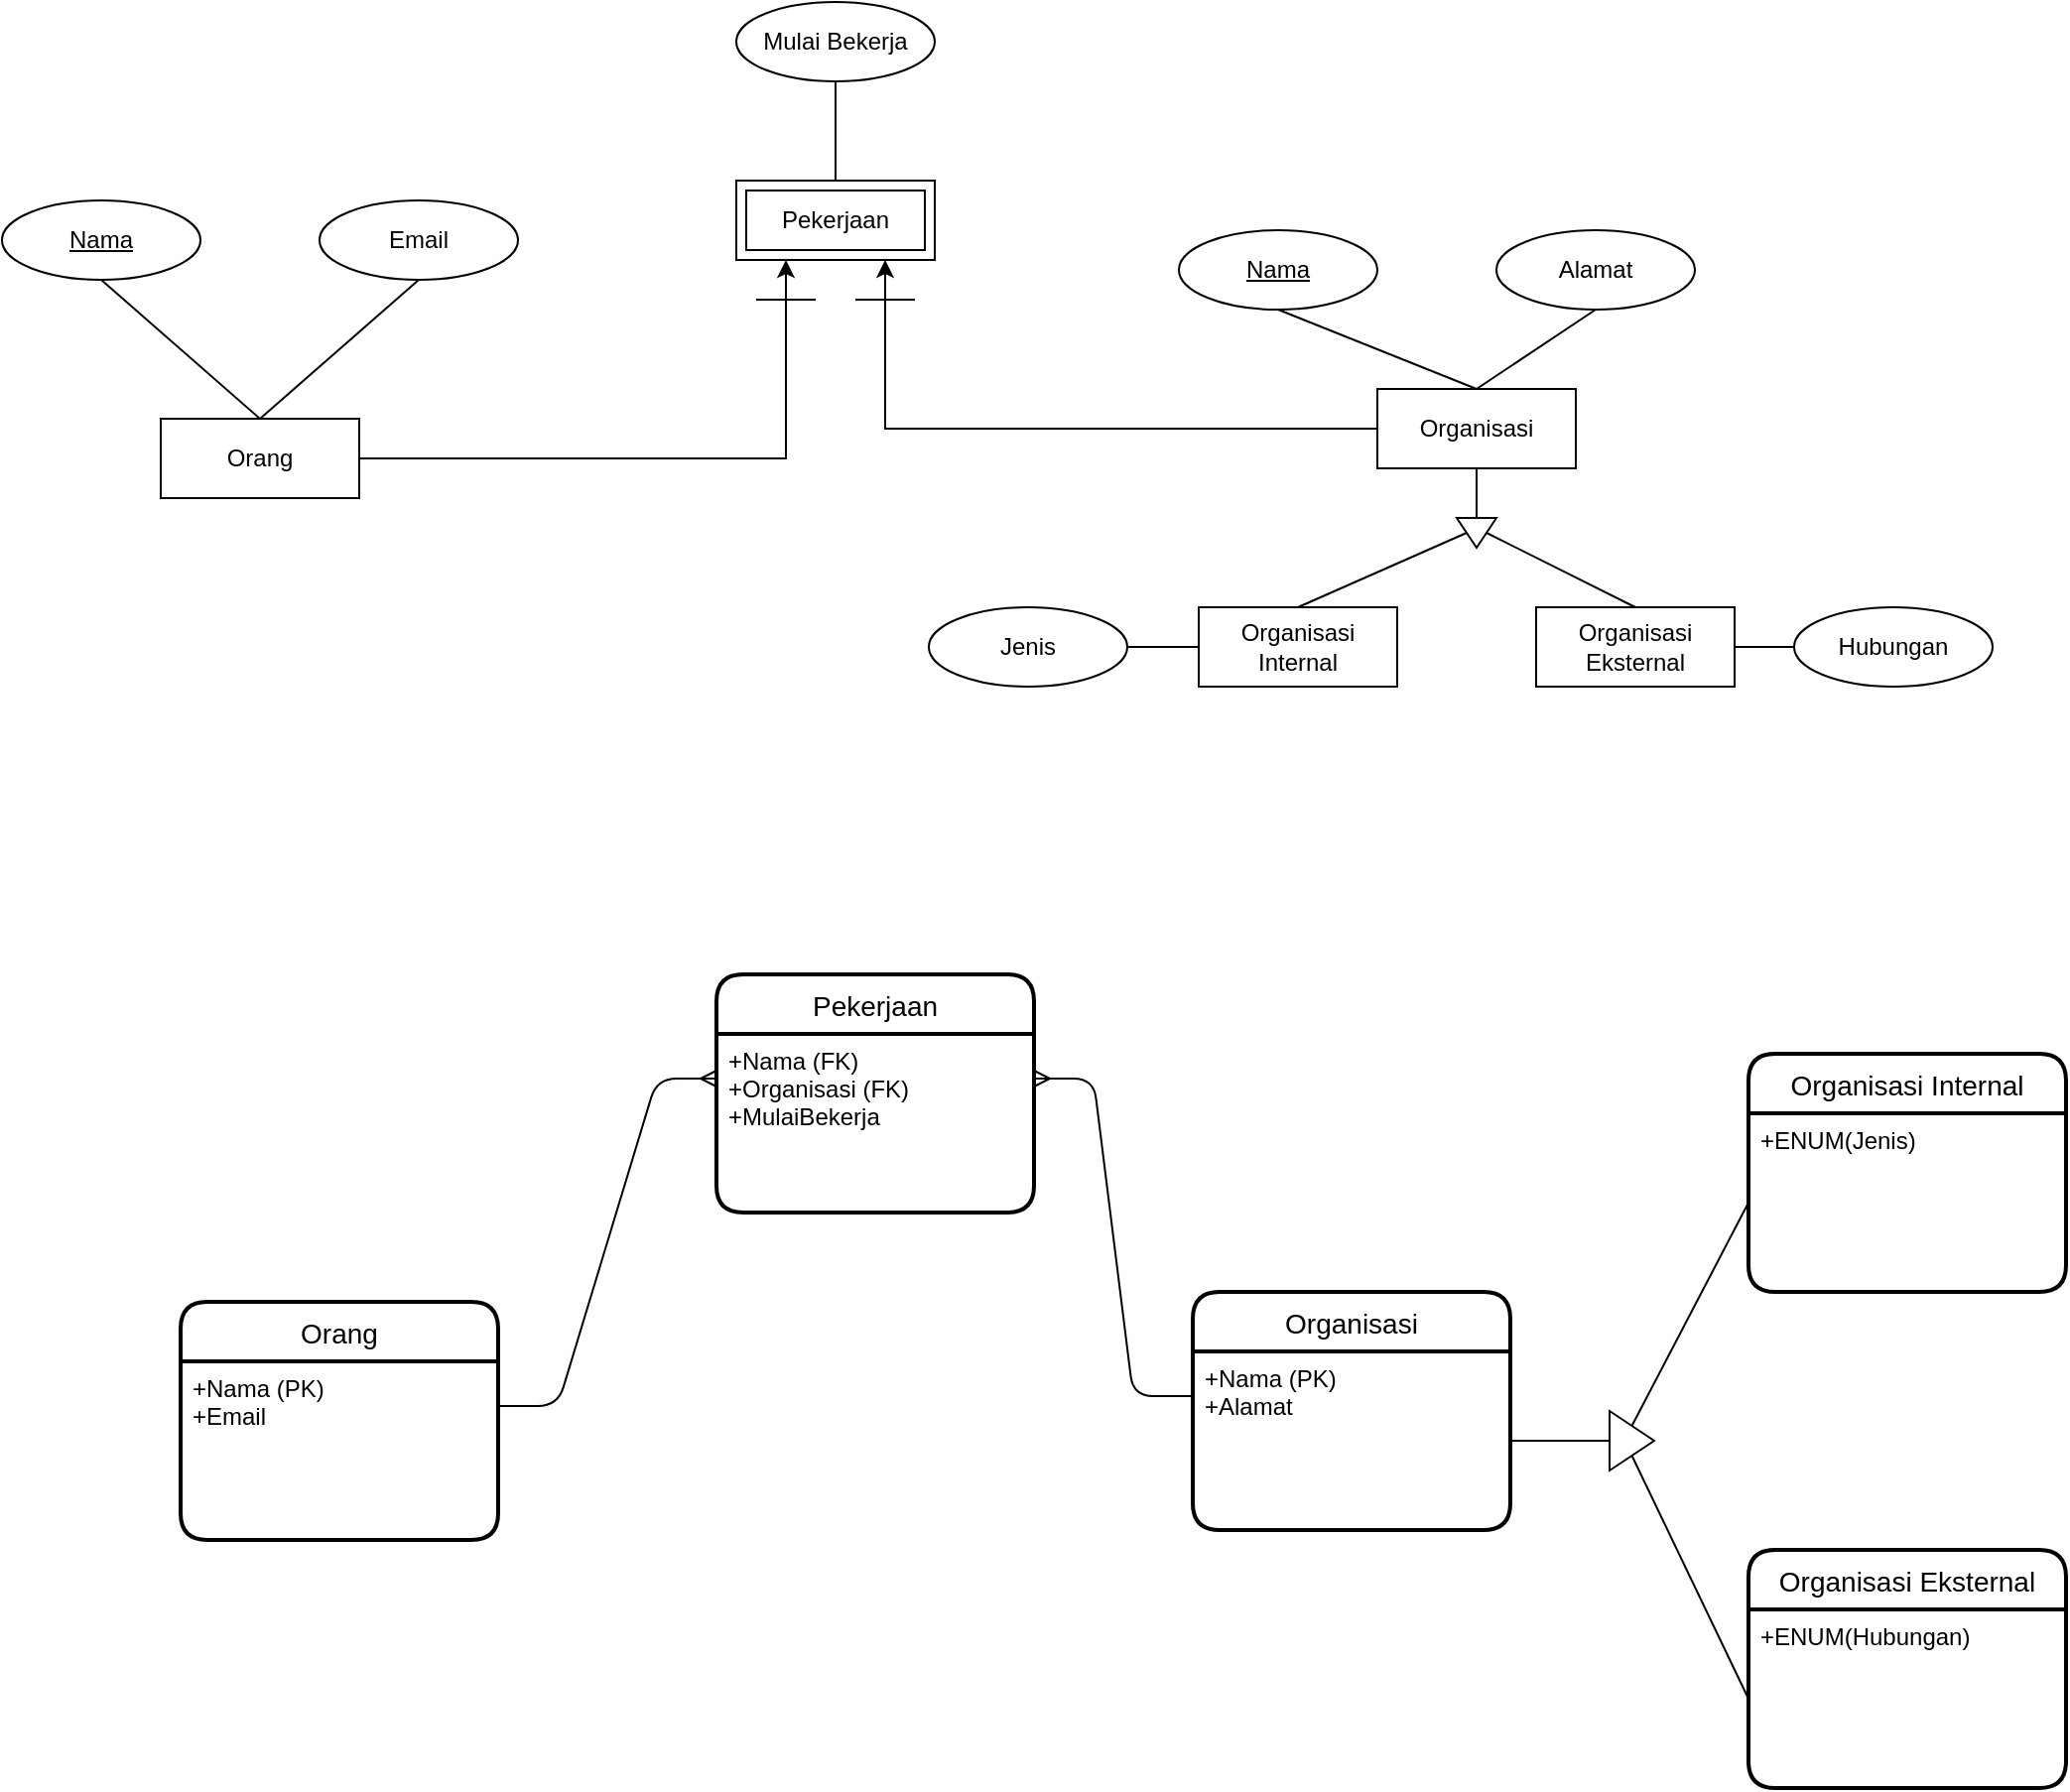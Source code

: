 <mxfile version="14.9.7" type="device"><diagram id="X37u4ts_J1gX1b_8K3LP" name="Page-1"><mxGraphModel dx="1351" dy="803" grid="1" gridSize="10" guides="1" tooltips="1" connect="1" arrows="1" fold="1" page="1" pageScale="1" pageWidth="827" pageHeight="1169" math="0" shadow="0"><root><mxCell id="0"/><mxCell id="1" parent="0"/><mxCell id="GA1Hi41uGtrIt4ZRl7f7-32" value="" style="group" vertex="1" connectable="0" parent="1"><mxGeometry y="100" width="1003" height="345" as="geometry"/></mxCell><mxCell id="GA1Hi41uGtrIt4ZRl7f7-1" value="Orang" style="whiteSpace=wrap;html=1;align=center;" vertex="1" parent="GA1Hi41uGtrIt4ZRl7f7-32"><mxGeometry x="80" y="210" width="100" height="40" as="geometry"/></mxCell><mxCell id="GA1Hi41uGtrIt4ZRl7f7-2" value="&lt;u&gt;Nama&lt;/u&gt;" style="ellipse;whiteSpace=wrap;html=1;align=center;" vertex="1" parent="GA1Hi41uGtrIt4ZRl7f7-32"><mxGeometry y="100" width="100" height="40" as="geometry"/></mxCell><mxCell id="GA1Hi41uGtrIt4ZRl7f7-3" value="Email" style="ellipse;whiteSpace=wrap;html=1;align=center;" vertex="1" parent="GA1Hi41uGtrIt4ZRl7f7-32"><mxGeometry x="160" y="100" width="100" height="40" as="geometry"/></mxCell><mxCell id="GA1Hi41uGtrIt4ZRl7f7-5" value="" style="endArrow=none;html=1;exitX=0.5;exitY=0;exitDx=0;exitDy=0;" edge="1" parent="GA1Hi41uGtrIt4ZRl7f7-32" source="GA1Hi41uGtrIt4ZRl7f7-1"><mxGeometry width="50" height="50" relative="1" as="geometry"><mxPoint y="190" as="sourcePoint"/><mxPoint x="50" y="140" as="targetPoint"/></mxGeometry></mxCell><mxCell id="GA1Hi41uGtrIt4ZRl7f7-6" value="" style="endArrow=none;html=1;exitX=0.5;exitY=0;exitDx=0;exitDy=0;entryX=0.5;entryY=1;entryDx=0;entryDy=0;" edge="1" parent="GA1Hi41uGtrIt4ZRl7f7-32" source="GA1Hi41uGtrIt4ZRl7f7-1" target="GA1Hi41uGtrIt4ZRl7f7-3"><mxGeometry width="50" height="50" relative="1" as="geometry"><mxPoint x="150" y="190" as="sourcePoint"/><mxPoint x="60" y="150" as="targetPoint"/></mxGeometry></mxCell><mxCell id="GA1Hi41uGtrIt4ZRl7f7-9" value="Organisasi" style="whiteSpace=wrap;html=1;align=center;" vertex="1" parent="GA1Hi41uGtrIt4ZRl7f7-32"><mxGeometry x="693" y="195" width="100" height="40" as="geometry"/></mxCell><mxCell id="GA1Hi41uGtrIt4ZRl7f7-10" value="&lt;u&gt;Nama&lt;/u&gt;" style="ellipse;whiteSpace=wrap;html=1;align=center;" vertex="1" parent="GA1Hi41uGtrIt4ZRl7f7-32"><mxGeometry x="593" y="115" width="100" height="40" as="geometry"/></mxCell><mxCell id="GA1Hi41uGtrIt4ZRl7f7-11" value="Alamat" style="ellipse;whiteSpace=wrap;html=1;align=center;" vertex="1" parent="GA1Hi41uGtrIt4ZRl7f7-32"><mxGeometry x="753" y="115" width="100" height="40" as="geometry"/></mxCell><mxCell id="GA1Hi41uGtrIt4ZRl7f7-12" value="" style="endArrow=none;html=1;exitX=0.5;exitY=0;exitDx=0;exitDy=0;entryX=0.5;entryY=1;entryDx=0;entryDy=0;" edge="1" parent="GA1Hi41uGtrIt4ZRl7f7-32" source="GA1Hi41uGtrIt4ZRl7f7-9" target="GA1Hi41uGtrIt4ZRl7f7-10"><mxGeometry width="50" height="50" relative="1" as="geometry"><mxPoint x="713" y="185" as="sourcePoint"/><mxPoint x="623" y="145" as="targetPoint"/></mxGeometry></mxCell><mxCell id="GA1Hi41uGtrIt4ZRl7f7-13" value="" style="endArrow=none;html=1;exitX=0.5;exitY=0;exitDx=0;exitDy=0;entryX=0.5;entryY=1;entryDx=0;entryDy=0;" edge="1" parent="GA1Hi41uGtrIt4ZRl7f7-32" source="GA1Hi41uGtrIt4ZRl7f7-9" target="GA1Hi41uGtrIt4ZRl7f7-11"><mxGeometry width="50" height="50" relative="1" as="geometry"><mxPoint x="753" y="205" as="sourcePoint"/><mxPoint x="653" y="145" as="targetPoint"/></mxGeometry></mxCell><mxCell id="GA1Hi41uGtrIt4ZRl7f7-14" value="Organisasi Internal" style="whiteSpace=wrap;html=1;align=center;" vertex="1" parent="GA1Hi41uGtrIt4ZRl7f7-32"><mxGeometry x="603" y="305" width="100" height="40" as="geometry"/></mxCell><mxCell id="GA1Hi41uGtrIt4ZRl7f7-15" value="Organisasi Eksternal" style="whiteSpace=wrap;html=1;align=center;" vertex="1" parent="GA1Hi41uGtrIt4ZRl7f7-32"><mxGeometry x="773" y="305" width="100" height="40" as="geometry"/></mxCell><mxCell id="GA1Hi41uGtrIt4ZRl7f7-16" value="" style="triangle;whiteSpace=wrap;html=1;rotation=90;" vertex="1" parent="GA1Hi41uGtrIt4ZRl7f7-32"><mxGeometry x="735.5" y="257.5" width="15" height="20" as="geometry"/></mxCell><mxCell id="GA1Hi41uGtrIt4ZRl7f7-18" value="" style="endArrow=none;html=1;exitX=0.5;exitY=1;exitDx=0;exitDy=0;entryX=0;entryY=0.5;entryDx=0;entryDy=0;" edge="1" parent="GA1Hi41uGtrIt4ZRl7f7-32" source="GA1Hi41uGtrIt4ZRl7f7-9" target="GA1Hi41uGtrIt4ZRl7f7-16"><mxGeometry width="50" height="50" relative="1" as="geometry"><mxPoint x="753" y="205" as="sourcePoint"/><mxPoint x="813" y="165" as="targetPoint"/></mxGeometry></mxCell><mxCell id="GA1Hi41uGtrIt4ZRl7f7-19" value="" style="endArrow=none;html=1;exitX=0.5;exitY=1;exitDx=0;exitDy=0;entryX=0.5;entryY=0;entryDx=0;entryDy=0;" edge="1" parent="GA1Hi41uGtrIt4ZRl7f7-32" source="GA1Hi41uGtrIt4ZRl7f7-16" target="GA1Hi41uGtrIt4ZRl7f7-14"><mxGeometry width="50" height="50" relative="1" as="geometry"><mxPoint x="753" y="205" as="sourcePoint"/><mxPoint x="653" y="165" as="targetPoint"/></mxGeometry></mxCell><mxCell id="GA1Hi41uGtrIt4ZRl7f7-20" value="" style="endArrow=none;html=1;exitX=0.5;exitY=0;exitDx=0;exitDy=0;entryX=0.5;entryY=0;entryDx=0;entryDy=0;" edge="1" parent="GA1Hi41uGtrIt4ZRl7f7-32" source="GA1Hi41uGtrIt4ZRl7f7-16" target="GA1Hi41uGtrIt4ZRl7f7-15"><mxGeometry width="50" height="50" relative="1" as="geometry"><mxPoint x="748" y="277.5" as="sourcePoint"/><mxPoint x="663" y="315" as="targetPoint"/></mxGeometry></mxCell><mxCell id="GA1Hi41uGtrIt4ZRl7f7-21" value="Jenis" style="ellipse;whiteSpace=wrap;html=1;align=center;" vertex="1" parent="GA1Hi41uGtrIt4ZRl7f7-32"><mxGeometry x="467" y="305" width="100" height="40" as="geometry"/></mxCell><mxCell id="GA1Hi41uGtrIt4ZRl7f7-22" value="" style="endArrow=none;html=1;exitX=1;exitY=0.5;exitDx=0;exitDy=0;entryX=0;entryY=0.5;entryDx=0;entryDy=0;" edge="1" parent="GA1Hi41uGtrIt4ZRl7f7-32" source="GA1Hi41uGtrIt4ZRl7f7-21" target="GA1Hi41uGtrIt4ZRl7f7-14"><mxGeometry width="50" height="50" relative="1" as="geometry"><mxPoint x="748" y="277.5" as="sourcePoint"/><mxPoint x="663" y="315" as="targetPoint"/></mxGeometry></mxCell><mxCell id="GA1Hi41uGtrIt4ZRl7f7-23" value="Hubungan" style="ellipse;whiteSpace=wrap;html=1;align=center;" vertex="1" parent="GA1Hi41uGtrIt4ZRl7f7-32"><mxGeometry x="903" y="305" width="100" height="40" as="geometry"/></mxCell><mxCell id="GA1Hi41uGtrIt4ZRl7f7-24" value="" style="endArrow=none;html=1;exitX=0;exitY=0.5;exitDx=0;exitDy=0;entryX=1;entryY=0.5;entryDx=0;entryDy=0;" edge="1" parent="GA1Hi41uGtrIt4ZRl7f7-32" source="GA1Hi41uGtrIt4ZRl7f7-23" target="GA1Hi41uGtrIt4ZRl7f7-15"><mxGeometry width="50" height="50" relative="1" as="geometry"><mxPoint x="758" y="277.5" as="sourcePoint"/><mxPoint x="833" y="315" as="targetPoint"/></mxGeometry></mxCell><mxCell id="GA1Hi41uGtrIt4ZRl7f7-25" value="Pekerjaan" style="shape=ext;margin=3;double=1;whiteSpace=wrap;html=1;align=center;" vertex="1" parent="GA1Hi41uGtrIt4ZRl7f7-32"><mxGeometry x="370" y="90" width="100" height="40" as="geometry"/></mxCell><mxCell id="GA1Hi41uGtrIt4ZRl7f7-26" style="edgeStyle=orthogonalEdgeStyle;rounded=0;orthogonalLoop=1;jettySize=auto;html=1;exitX=1;exitY=0.5;exitDx=0;exitDy=0;entryX=0.25;entryY=1;entryDx=0;entryDy=0;" edge="1" parent="GA1Hi41uGtrIt4ZRl7f7-32" source="GA1Hi41uGtrIt4ZRl7f7-1" target="GA1Hi41uGtrIt4ZRl7f7-25"><mxGeometry relative="1" as="geometry"/></mxCell><mxCell id="GA1Hi41uGtrIt4ZRl7f7-28" value="" style="endArrow=none;html=1;" edge="1" parent="GA1Hi41uGtrIt4ZRl7f7-32"><mxGeometry width="50" height="50" relative="1" as="geometry"><mxPoint x="380" y="150" as="sourcePoint"/><mxPoint x="410" y="150" as="targetPoint"/></mxGeometry></mxCell><mxCell id="GA1Hi41uGtrIt4ZRl7f7-29" value="" style="endArrow=none;html=1;" edge="1" parent="GA1Hi41uGtrIt4ZRl7f7-32"><mxGeometry width="50" height="50" relative="1" as="geometry"><mxPoint x="430" y="150" as="sourcePoint"/><mxPoint x="460" y="150" as="targetPoint"/></mxGeometry></mxCell><mxCell id="GA1Hi41uGtrIt4ZRl7f7-30" value="Mulai Bekerja" style="ellipse;whiteSpace=wrap;html=1;align=center;" vertex="1" parent="GA1Hi41uGtrIt4ZRl7f7-32"><mxGeometry x="370" width="100" height="40" as="geometry"/></mxCell><mxCell id="GA1Hi41uGtrIt4ZRl7f7-31" value="" style="endArrow=none;html=1;exitX=0.5;exitY=0;exitDx=0;exitDy=0;entryX=0.5;entryY=1;entryDx=0;entryDy=0;" edge="1" parent="GA1Hi41uGtrIt4ZRl7f7-32" source="GA1Hi41uGtrIt4ZRl7f7-25" target="GA1Hi41uGtrIt4ZRl7f7-30"><mxGeometry width="50" height="50" relative="1" as="geometry"><mxPoint x="350" y="90" as="sourcePoint"/><mxPoint x="400" y="40" as="targetPoint"/></mxGeometry></mxCell><mxCell id="GA1Hi41uGtrIt4ZRl7f7-27" style="edgeStyle=orthogonalEdgeStyle;rounded=0;orthogonalLoop=1;jettySize=auto;html=1;exitX=0;exitY=0.5;exitDx=0;exitDy=0;entryX=0.75;entryY=1;entryDx=0;entryDy=0;" edge="1" parent="GA1Hi41uGtrIt4ZRl7f7-32" source="GA1Hi41uGtrIt4ZRl7f7-9" target="GA1Hi41uGtrIt4ZRl7f7-25"><mxGeometry relative="1" as="geometry"/></mxCell><mxCell id="GA1Hi41uGtrIt4ZRl7f7-62" value="" style="group" vertex="1" connectable="0" parent="1"><mxGeometry x="90" y="590" width="950" height="410" as="geometry"/></mxCell><mxCell id="GA1Hi41uGtrIt4ZRl7f7-33" value="Orang" style="swimlane;childLayout=stackLayout;horizontal=1;startSize=30;horizontalStack=0;rounded=1;fontSize=14;fontStyle=0;strokeWidth=2;resizeParent=0;resizeLast=1;shadow=0;dashed=0;align=center;" vertex="1" parent="GA1Hi41uGtrIt4ZRl7f7-62"><mxGeometry y="165" width="160" height="120" as="geometry"/></mxCell><mxCell id="GA1Hi41uGtrIt4ZRl7f7-34" value="+Nama (PK)&#10;+Email" style="align=left;strokeColor=none;fillColor=none;spacingLeft=4;fontSize=12;verticalAlign=top;resizable=0;rotatable=0;part=1;" vertex="1" parent="GA1Hi41uGtrIt4ZRl7f7-33"><mxGeometry y="30" width="160" height="90" as="geometry"/></mxCell><mxCell id="GA1Hi41uGtrIt4ZRl7f7-48" value="Organisasi" style="swimlane;childLayout=stackLayout;horizontal=1;startSize=30;horizontalStack=0;rounded=1;fontSize=14;fontStyle=0;strokeWidth=2;resizeParent=0;resizeLast=1;shadow=0;dashed=0;align=center;" vertex="1" parent="GA1Hi41uGtrIt4ZRl7f7-62"><mxGeometry x="510" y="160" width="160" height="120" as="geometry"/></mxCell><mxCell id="GA1Hi41uGtrIt4ZRl7f7-49" value="+Nama (PK)&#10;+Alamat" style="align=left;strokeColor=none;fillColor=none;spacingLeft=4;fontSize=12;verticalAlign=top;resizable=0;rotatable=0;part=1;" vertex="1" parent="GA1Hi41uGtrIt4ZRl7f7-48"><mxGeometry y="30" width="160" height="90" as="geometry"/></mxCell><mxCell id="GA1Hi41uGtrIt4ZRl7f7-50" value="Organisasi Internal" style="swimlane;childLayout=stackLayout;horizontal=1;startSize=30;horizontalStack=0;rounded=1;fontSize=14;fontStyle=0;strokeWidth=2;resizeParent=0;resizeLast=1;shadow=0;dashed=0;align=center;" vertex="1" parent="GA1Hi41uGtrIt4ZRl7f7-62"><mxGeometry x="790" y="40" width="160" height="120" as="geometry"/></mxCell><mxCell id="GA1Hi41uGtrIt4ZRl7f7-51" value="+ENUM(Jenis)" style="align=left;strokeColor=none;fillColor=none;spacingLeft=4;fontSize=12;verticalAlign=top;resizable=0;rotatable=0;part=1;" vertex="1" parent="GA1Hi41uGtrIt4ZRl7f7-50"><mxGeometry y="30" width="160" height="90" as="geometry"/></mxCell><mxCell id="GA1Hi41uGtrIt4ZRl7f7-52" value="Organisasi Eksternal" style="swimlane;childLayout=stackLayout;horizontal=1;startSize=30;horizontalStack=0;rounded=1;fontSize=14;fontStyle=0;strokeWidth=2;resizeParent=0;resizeLast=1;shadow=0;dashed=0;align=center;" vertex="1" parent="GA1Hi41uGtrIt4ZRl7f7-62"><mxGeometry x="790" y="290" width="160" height="120" as="geometry"/></mxCell><mxCell id="GA1Hi41uGtrIt4ZRl7f7-53" value="+ENUM(Hubungan)" style="align=left;strokeColor=none;fillColor=none;spacingLeft=4;fontSize=12;verticalAlign=top;resizable=0;rotatable=0;part=1;" vertex="1" parent="GA1Hi41uGtrIt4ZRl7f7-52"><mxGeometry y="30" width="160" height="90" as="geometry"/></mxCell><mxCell id="GA1Hi41uGtrIt4ZRl7f7-54" value="" style="triangle;whiteSpace=wrap;html=1;" vertex="1" parent="GA1Hi41uGtrIt4ZRl7f7-62"><mxGeometry x="720" y="220" width="22.5" height="30" as="geometry"/></mxCell><mxCell id="GA1Hi41uGtrIt4ZRl7f7-55" value="" style="endArrow=none;html=1;exitX=1;exitY=0.5;exitDx=0;exitDy=0;entryX=0;entryY=0.5;entryDx=0;entryDy=0;" edge="1" parent="GA1Hi41uGtrIt4ZRl7f7-62" source="GA1Hi41uGtrIt4ZRl7f7-49" target="GA1Hi41uGtrIt4ZRl7f7-54"><mxGeometry width="50" height="50" relative="1" as="geometry"><mxPoint x="680" y="270" as="sourcePoint"/><mxPoint x="730" y="220" as="targetPoint"/></mxGeometry></mxCell><mxCell id="GA1Hi41uGtrIt4ZRl7f7-56" value="" style="endArrow=none;html=1;exitX=0.5;exitY=0;exitDx=0;exitDy=0;entryX=0;entryY=0.5;entryDx=0;entryDy=0;" edge="1" parent="GA1Hi41uGtrIt4ZRl7f7-62" source="GA1Hi41uGtrIt4ZRl7f7-54" target="GA1Hi41uGtrIt4ZRl7f7-51"><mxGeometry width="50" height="50" relative="1" as="geometry"><mxPoint x="680" y="245" as="sourcePoint"/><mxPoint x="730" y="245" as="targetPoint"/></mxGeometry></mxCell><mxCell id="GA1Hi41uGtrIt4ZRl7f7-57" value="" style="endArrow=none;html=1;exitX=0.5;exitY=1;exitDx=0;exitDy=0;entryX=0;entryY=0.5;entryDx=0;entryDy=0;" edge="1" parent="GA1Hi41uGtrIt4ZRl7f7-62" source="GA1Hi41uGtrIt4ZRl7f7-54" target="GA1Hi41uGtrIt4ZRl7f7-53"><mxGeometry width="50" height="50" relative="1" as="geometry"><mxPoint x="741.25" y="237.5" as="sourcePoint"/><mxPoint x="800" y="125.0" as="targetPoint"/></mxGeometry></mxCell><mxCell id="GA1Hi41uGtrIt4ZRl7f7-58" value="Pekerjaan" style="swimlane;childLayout=stackLayout;horizontal=1;startSize=30;horizontalStack=0;rounded=1;fontSize=14;fontStyle=0;strokeWidth=2;resizeParent=0;resizeLast=1;shadow=0;dashed=0;align=center;" vertex="1" parent="GA1Hi41uGtrIt4ZRl7f7-62"><mxGeometry x="270" width="160" height="120" as="geometry"/></mxCell><mxCell id="GA1Hi41uGtrIt4ZRl7f7-59" value="+Nama (FK)&#10;+Organisasi (FK)&#10;+MulaiBekerja" style="align=left;strokeColor=none;fillColor=none;spacingLeft=4;fontSize=12;verticalAlign=top;resizable=0;rotatable=0;part=1;" vertex="1" parent="GA1Hi41uGtrIt4ZRl7f7-58"><mxGeometry y="30" width="160" height="90" as="geometry"/></mxCell><mxCell id="GA1Hi41uGtrIt4ZRl7f7-60" value="" style="edgeStyle=entityRelationEdgeStyle;fontSize=12;html=1;endArrow=ERmany;exitX=1;exitY=0.25;exitDx=0;exitDy=0;entryX=0;entryY=0.25;entryDx=0;entryDy=0;" edge="1" parent="GA1Hi41uGtrIt4ZRl7f7-62" source="GA1Hi41uGtrIt4ZRl7f7-34" target="GA1Hi41uGtrIt4ZRl7f7-59"><mxGeometry width="100" height="100" relative="1" as="geometry"><mxPoint x="290" y="280" as="sourcePoint"/><mxPoint x="390" y="180" as="targetPoint"/></mxGeometry></mxCell><mxCell id="GA1Hi41uGtrIt4ZRl7f7-61" value="" style="edgeStyle=entityRelationEdgeStyle;fontSize=12;html=1;endArrow=ERmany;exitX=0;exitY=0.25;exitDx=0;exitDy=0;entryX=1;entryY=0.25;entryDx=0;entryDy=0;" edge="1" parent="GA1Hi41uGtrIt4ZRl7f7-62" source="GA1Hi41uGtrIt4ZRl7f7-49" target="GA1Hi41uGtrIt4ZRl7f7-59"><mxGeometry width="100" height="100" relative="1" as="geometry"><mxPoint x="170.0" y="227.5" as="sourcePoint"/><mxPoint x="280.0" y="62.5" as="targetPoint"/></mxGeometry></mxCell></root></mxGraphModel></diagram></mxfile>